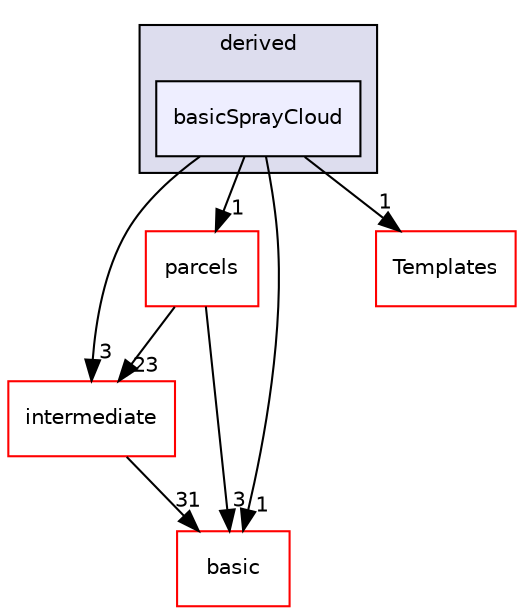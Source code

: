 digraph "src/lagrangian/spray/clouds/derived/basicSprayCloud" {
  bgcolor=transparent;
  compound=true
  node [ fontsize="10", fontname="Helvetica"];
  edge [ labelfontsize="10", labelfontname="Helvetica"];
  subgraph clusterdir_425b117dc6b93115e286c3d10a8f11cb {
    graph [ bgcolor="#ddddee", pencolor="black", label="derived" fontname="Helvetica", fontsize="10", URL="dir_425b117dc6b93115e286c3d10a8f11cb.html"]
  dir_c2a70ef283cdf96d34e2906a0ed179eb [shape=box, label="basicSprayCloud", style="filled", fillcolor="#eeeeff", pencolor="black", URL="dir_c2a70ef283cdf96d34e2906a0ed179eb.html"];
  }
  dir_46bcd1cc5ad1266aa843ad36266de079 [shape=box label="parcels" color="red" URL="dir_46bcd1cc5ad1266aa843ad36266de079.html"];
  dir_d3c32a493136c130c1f0d51f4f35c297 [shape=box label="intermediate" color="red" URL="dir_d3c32a493136c130c1f0d51f4f35c297.html"];
  dir_584e0ab0901b4327f36f4285cac7f2f8 [shape=box label="basic" color="red" URL="dir_584e0ab0901b4327f36f4285cac7f2f8.html"];
  dir_1b7f50af1f74e3e4634dcc746dde5a61 [shape=box label="Templates" color="red" URL="dir_1b7f50af1f74e3e4634dcc746dde5a61.html"];
  dir_46bcd1cc5ad1266aa843ad36266de079->dir_d3c32a493136c130c1f0d51f4f35c297 [headlabel="23", labeldistance=1.5 headhref="dir_001681_001384.html"];
  dir_46bcd1cc5ad1266aa843ad36266de079->dir_584e0ab0901b4327f36f4285cac7f2f8 [headlabel="3", labeldistance=1.5 headhref="dir_001681_001361.html"];
  dir_d3c32a493136c130c1f0d51f4f35c297->dir_584e0ab0901b4327f36f4285cac7f2f8 [headlabel="31", labeldistance=1.5 headhref="dir_001384_001361.html"];
  dir_c2a70ef283cdf96d34e2906a0ed179eb->dir_46bcd1cc5ad1266aa843ad36266de079 [headlabel="1", labeldistance=1.5 headhref="dir_001678_001681.html"];
  dir_c2a70ef283cdf96d34e2906a0ed179eb->dir_d3c32a493136c130c1f0d51f4f35c297 [headlabel="3", labeldistance=1.5 headhref="dir_001678_001384.html"];
  dir_c2a70ef283cdf96d34e2906a0ed179eb->dir_584e0ab0901b4327f36f4285cac7f2f8 [headlabel="1", labeldistance=1.5 headhref="dir_001678_001361.html"];
  dir_c2a70ef283cdf96d34e2906a0ed179eb->dir_1b7f50af1f74e3e4634dcc746dde5a61 [headlabel="1", labeldistance=1.5 headhref="dir_001678_001679.html"];
}

